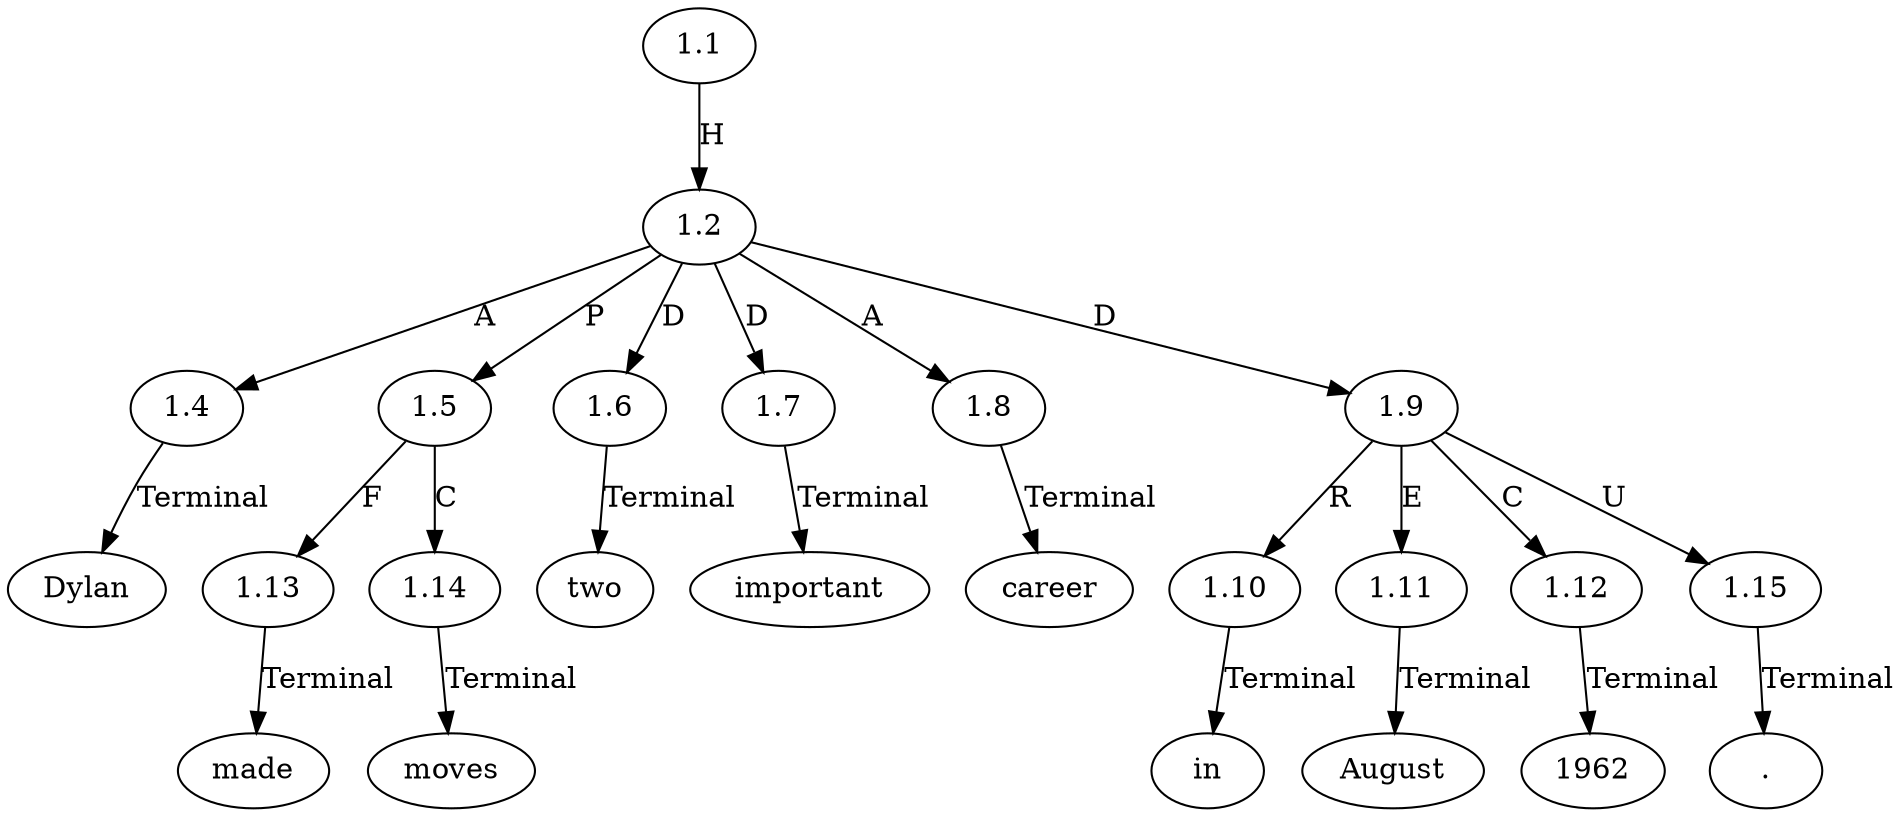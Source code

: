 // Graph
digraph {
	0.1 [label=Dylan ordering=out]
	0.10 [label="." ordering=out]
	0.2 [label=made ordering=out]
	0.3 [label=two ordering=out]
	0.4 [label=important ordering=out]
	0.5 [label=career ordering=out]
	0.6 [label=moves ordering=out]
	0.7 [label=in ordering=out]
	0.8 [label=August ordering=out]
	0.9 [label=1962 ordering=out]
	1.1 [label=1.1 ordering=out]
	1.2 [label=1.2 ordering=out]
	1.4 [label=1.4 ordering=out]
	1.5 [label=1.5 ordering=out]
	1.6 [label=1.6 ordering=out]
	1.7 [label=1.7 ordering=out]
	1.8 [label=1.8 ordering=out]
	1.9 [label=1.9 ordering=out]
	1.10 [label=1.10 ordering=out]
	1.11 [label=1.11 ordering=out]
	1.12 [label=1.12 ordering=out]
	1.13 [label=1.13 ordering=out]
	1.14 [label=1.14 ordering=out]
	1.15 [label=1.15 ordering=out]
	1.1 -> 1.2 [label=H ordering=out]
	1.2 -> 1.4 [label=A ordering=out]
	1.2 -> 1.5 [label=P ordering=out]
	1.2 -> 1.6 [label=D ordering=out]
	1.2 -> 1.7 [label=D ordering=out]
	1.2 -> 1.8 [label=A ordering=out]
	1.2 -> 1.9 [label=D ordering=out]
	1.4 -> 0.1 [label=Terminal ordering=out]
	1.5 -> 1.13 [label=F ordering=out]
	1.5 -> 1.14 [label=C ordering=out]
	1.6 -> 0.3 [label=Terminal ordering=out]
	1.7 -> 0.4 [label=Terminal ordering=out]
	1.8 -> 0.5 [label=Terminal ordering=out]
	1.9 -> 1.10 [label=R ordering=out]
	1.9 -> 1.11 [label=E ordering=out]
	1.9 -> 1.12 [label=C ordering=out]
	1.9 -> 1.15 [label=U ordering=out]
	1.10 -> 0.7 [label=Terminal ordering=out]
	1.11 -> 0.8 [label=Terminal ordering=out]
	1.12 -> 0.9 [label=Terminal ordering=out]
	1.13 -> 0.2 [label=Terminal ordering=out]
	1.14 -> 0.6 [label=Terminal ordering=out]
	1.15 -> 0.10 [label=Terminal ordering=out]
}
